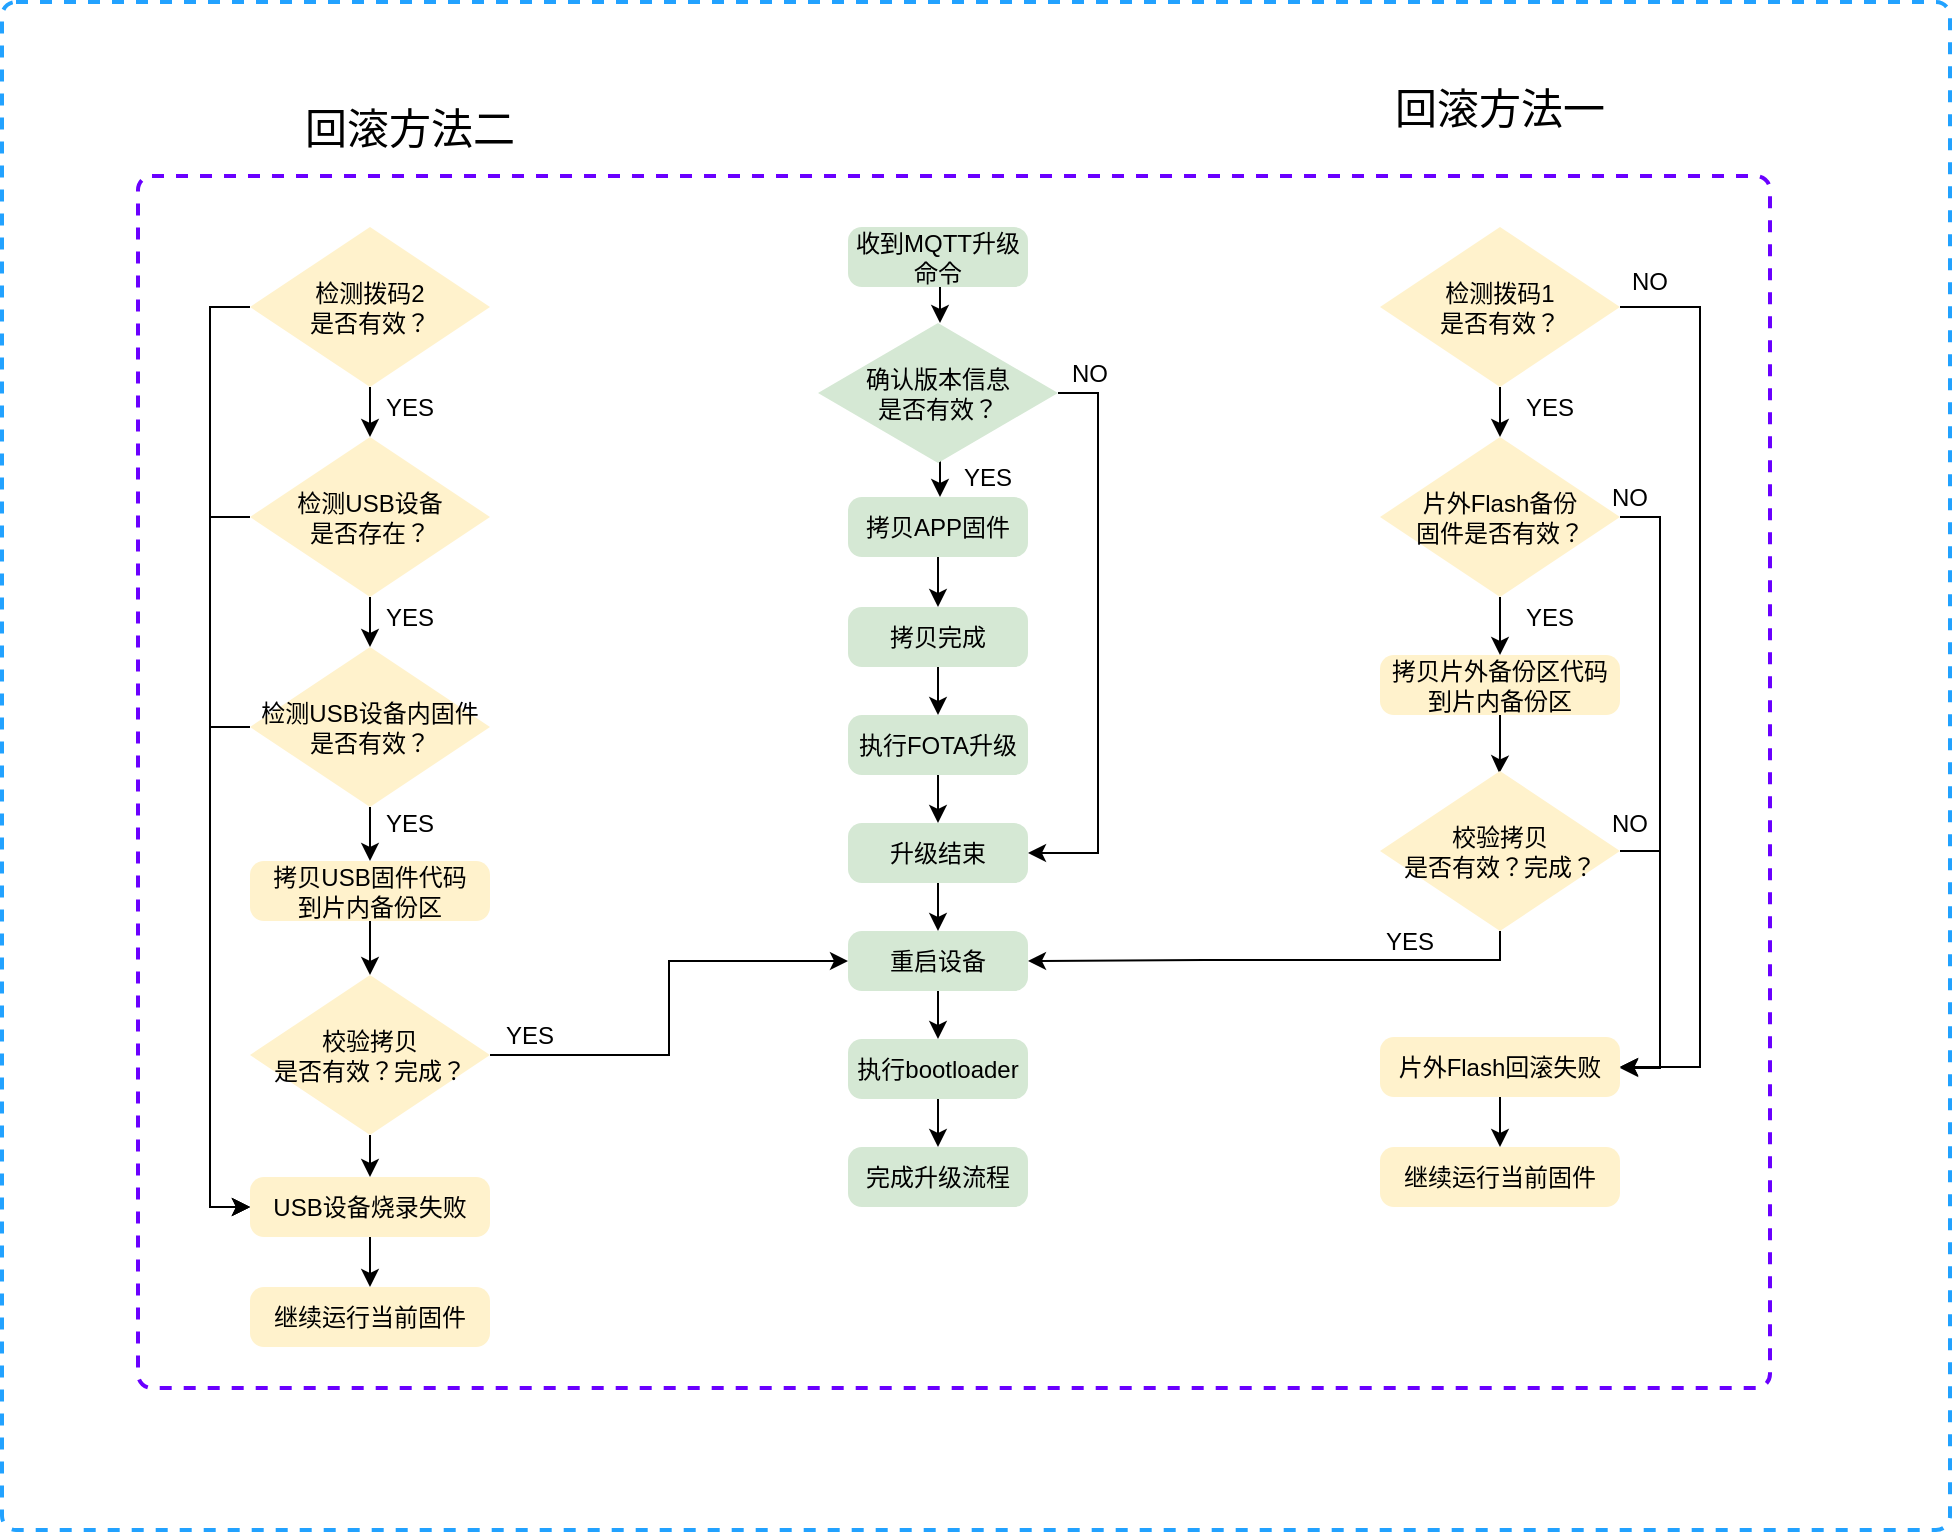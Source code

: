 <mxfile version="11.3.1" type="github" pages="1"><diagram id="hoP0Y5qrXKGFanmfK_o8" name="第 1 页"><mxGraphModel dx="2583" dy="1458" grid="1" gridSize="10" guides="1" tooltips="1" connect="1" arrows="1" fold="1" page="1" pageScale="1" pageWidth="1169" pageHeight="827" math="0" shadow="0"><root><mxCell id="0"/><mxCell id="1" parent="0"/><mxCell id="7FgaX-dax7C4xOpktvwq-28" value="" style="edgeStyle=orthogonalEdgeStyle;rounded=0;orthogonalLoop=1;jettySize=auto;html=1;entryX=0.5;entryY=0;entryDx=0;entryDy=0;" edge="1" parent="1"><mxGeometry relative="1" as="geometry"><mxPoint x="585" y="259.5" as="sourcePoint"/><mxPoint x="585" y="284.5" as="targetPoint"/></mxGeometry></mxCell><mxCell id="7FgaX-dax7C4xOpktvwq-29" value="" style="edgeStyle=orthogonalEdgeStyle;rounded=0;orthogonalLoop=1;jettySize=auto;html=1;entryX=0.5;entryY=0;entryDx=0;entryDy=0;" edge="1" parent="1"><mxGeometry relative="1" as="geometry"><mxPoint x="585" y="172.5" as="sourcePoint"/><mxPoint x="585" y="197.5" as="targetPoint"/></mxGeometry></mxCell><mxCell id="7FgaX-dax7C4xOpktvwq-64" style="edgeStyle=orthogonalEdgeStyle;rounded=0;orthogonalLoop=1;jettySize=auto;html=1;entryX=1;entryY=0.5;entryDx=0;entryDy=0;exitX=1;exitY=0.5;exitDx=0;exitDy=0;" edge="1" parent="1" source="7FgaX-dax7C4xOpktvwq-33" target="7FgaX-dax7C4xOpktvwq-60"><mxGeometry relative="1" as="geometry"><Array as="points"><mxPoint x="965" y="190"/><mxPoint x="965" y="570"/></Array></mxGeometry></mxCell><mxCell id="7FgaX-dax7C4xOpktvwq-13" value="" style="rounded=1;whiteSpace=wrap;html=1;absoluteArcSize=1;arcSize=14;strokeWidth=2;fontSize=9;dashed=1;fillColor=none;strokeColor=#6a00ff;fontColor=#ffffff;" vertex="1" parent="1"><mxGeometry x="184" y="124" width="816" height="606" as="geometry"/></mxCell><mxCell id="7FgaX-dax7C4xOpktvwq-14" value="&lt;font style=&quot;font-size: 21px&quot;&gt;回滚方法一&lt;/font&gt;" style="text;html=1;strokeColor=none;fillColor=none;align=center;verticalAlign=middle;whiteSpace=wrap;rounded=0;dashed=1;fontSize=9;" vertex="1" parent="1"><mxGeometry x="785" y="79.5" width="160" height="20" as="geometry"/></mxCell><mxCell id="7FgaX-dax7C4xOpktvwq-18" value="收到MQTT升级命令" style="rounded=1;whiteSpace=wrap;html=1;absoluteArcSize=1;arcSize=14;strokeWidth=2;fillColor=#d5e8d4;strokeColor=none;" vertex="1" parent="1"><mxGeometry x="539" y="149.5" width="90" height="30" as="geometry"/></mxCell><mxCell id="7FgaX-dax7C4xOpktvwq-27" value="" style="edgeStyle=orthogonalEdgeStyle;rounded=0;orthogonalLoop=1;jettySize=auto;html=1;entryX=0.5;entryY=0;entryDx=0;entryDy=0;" edge="1" parent="1" source="7FgaX-dax7C4xOpktvwq-19" target="7FgaX-dax7C4xOpktvwq-22"><mxGeometry relative="1" as="geometry"/></mxCell><mxCell id="7FgaX-dax7C4xOpktvwq-19" value="拷贝APP固件" style="rounded=1;whiteSpace=wrap;html=1;absoluteArcSize=1;arcSize=14;strokeWidth=2;fillColor=#d5e8d4;strokeColor=none;" vertex="1" parent="1"><mxGeometry x="539" y="284.5" width="90" height="30" as="geometry"/></mxCell><mxCell id="7FgaX-dax7C4xOpktvwq-39" style="edgeStyle=orthogonalEdgeStyle;rounded=0;orthogonalLoop=1;jettySize=auto;html=1;exitX=1;exitY=0.5;exitDx=0;exitDy=0;entryX=1;entryY=0.5;entryDx=0;entryDy=0;" edge="1" parent="1" source="7FgaX-dax7C4xOpktvwq-20" target="7FgaX-dax7C4xOpktvwq-24"><mxGeometry relative="1" as="geometry"/></mxCell><mxCell id="7FgaX-dax7C4xOpktvwq-20" value="确认版本信息&lt;br&gt;是否有效？" style="rhombus;whiteSpace=wrap;html=1;fillColor=#d5e8d4;strokeColor=none;" vertex="1" parent="1"><mxGeometry x="524" y="197.5" width="120" height="70" as="geometry"/></mxCell><mxCell id="7FgaX-dax7C4xOpktvwq-30" value="" style="edgeStyle=orthogonalEdgeStyle;rounded=0;orthogonalLoop=1;jettySize=auto;html=1;" edge="1" parent="1" source="7FgaX-dax7C4xOpktvwq-22" target="7FgaX-dax7C4xOpktvwq-23"><mxGeometry relative="1" as="geometry"/></mxCell><mxCell id="7FgaX-dax7C4xOpktvwq-22" value="拷贝完成" style="rounded=1;whiteSpace=wrap;html=1;absoluteArcSize=1;arcSize=14;strokeWidth=2;fillColor=#d5e8d4;strokeColor=none;" vertex="1" parent="1"><mxGeometry x="539" y="339.5" width="90" height="30" as="geometry"/></mxCell><mxCell id="7FgaX-dax7C4xOpktvwq-35" value="" style="edgeStyle=orthogonalEdgeStyle;rounded=0;orthogonalLoop=1;jettySize=auto;html=1;entryX=0.5;entryY=0;entryDx=0;entryDy=0;" edge="1" parent="1" source="7FgaX-dax7C4xOpktvwq-23" target="7FgaX-dax7C4xOpktvwq-24"><mxGeometry relative="1" as="geometry"><mxPoint x="584" y="503.5" as="targetPoint"/></mxGeometry></mxCell><mxCell id="7FgaX-dax7C4xOpktvwq-23" value="执行FOTA升级" style="rounded=1;whiteSpace=wrap;html=1;absoluteArcSize=1;arcSize=14;strokeWidth=2;fillColor=#d5e8d4;strokeColor=none;" vertex="1" parent="1"><mxGeometry x="539" y="393.5" width="90" height="30" as="geometry"/></mxCell><mxCell id="7FgaX-dax7C4xOpktvwq-49" value="" style="edgeStyle=orthogonalEdgeStyle;rounded=0;orthogonalLoop=1;jettySize=auto;html=1;entryX=0.5;entryY=0;entryDx=0;entryDy=0;" edge="1" parent="1" source="7FgaX-dax7C4xOpktvwq-24" target="7FgaX-dax7C4xOpktvwq-46"><mxGeometry relative="1" as="geometry"/></mxCell><mxCell id="7FgaX-dax7C4xOpktvwq-24" value="升级结束" style="rounded=1;whiteSpace=wrap;html=1;absoluteArcSize=1;arcSize=14;strokeWidth=2;fillColor=#d5e8d4;strokeColor=none;" vertex="1" parent="1"><mxGeometry x="539" y="447.5" width="90" height="30" as="geometry"/></mxCell><mxCell id="7FgaX-dax7C4xOpktvwq-43" value="" style="edgeStyle=orthogonalEdgeStyle;rounded=0;orthogonalLoop=1;jettySize=auto;html=1;" edge="1" parent="1" source="7FgaX-dax7C4xOpktvwq-33" target="7FgaX-dax7C4xOpktvwq-41"><mxGeometry relative="1" as="geometry"/></mxCell><mxCell id="7FgaX-dax7C4xOpktvwq-33" value="检测拨码1&lt;br&gt;是否有效？" style="rhombus;whiteSpace=wrap;html=1;fillColor=#fff2cc;strokeColor=none;" vertex="1" parent="1"><mxGeometry x="805" y="149.5" width="120" height="80" as="geometry"/></mxCell><object label="" id="7FgaX-dax7C4xOpktvwq-45"><mxCell style="edgeStyle=orthogonalEdgeStyle;rounded=0;orthogonalLoop=1;jettySize=auto;html=1;" edge="1" parent="1" source="7FgaX-dax7C4xOpktvwq-41" target="7FgaX-dax7C4xOpktvwq-42"><mxGeometry relative="1" as="geometry"><mxPoint x="865" y="414.5" as="targetPoint"/></mxGeometry></mxCell></object><mxCell id="7FgaX-dax7C4xOpktvwq-62" style="edgeStyle=orthogonalEdgeStyle;rounded=0;orthogonalLoop=1;jettySize=auto;html=1;entryX=1;entryY=0.5;entryDx=0;entryDy=0;exitX=1;exitY=0.5;exitDx=0;exitDy=0;" edge="1" parent="1" source="7FgaX-dax7C4xOpktvwq-41" target="7FgaX-dax7C4xOpktvwq-60"><mxGeometry relative="1" as="geometry"/></mxCell><mxCell id="7FgaX-dax7C4xOpktvwq-41" value="片外Flash备份&lt;br&gt;固件是否有效？" style="rhombus;whiteSpace=wrap;html=1;fillColor=#fff2cc;strokeColor=none;" vertex="1" parent="1"><mxGeometry x="805" y="254.5" width="120" height="80" as="geometry"/></mxCell><mxCell id="7FgaX-dax7C4xOpktvwq-56" value="" style="edgeStyle=orthogonalEdgeStyle;rounded=0;orthogonalLoop=1;jettySize=auto;html=1;entryX=0.5;entryY=0;entryDx=0;entryDy=0;" edge="1" parent="1" source="7FgaX-dax7C4xOpktvwq-42"><mxGeometry relative="1" as="geometry"><mxPoint x="864.667" y="422.667" as="targetPoint"/></mxGeometry></mxCell><mxCell id="7FgaX-dax7C4xOpktvwq-42" value="拷贝片外备份区代码到片内备份区" style="rounded=1;whiteSpace=wrap;html=1;absoluteArcSize=1;arcSize=14;strokeWidth=2;fillColor=#fff2cc;strokeColor=none;" vertex="1" parent="1"><mxGeometry x="805.0" y="363.5" width="120" height="30" as="geometry"/></mxCell><mxCell id="7FgaX-dax7C4xOpktvwq-50" value="" style="edgeStyle=orthogonalEdgeStyle;rounded=0;orthogonalLoop=1;jettySize=auto;html=1;entryX=0.5;entryY=0;entryDx=0;entryDy=0;" edge="1" parent="1" source="7FgaX-dax7C4xOpktvwq-46" target="7FgaX-dax7C4xOpktvwq-47"><mxGeometry relative="1" as="geometry"/></mxCell><mxCell id="7FgaX-dax7C4xOpktvwq-46" value="重启设备" style="rounded=1;whiteSpace=wrap;html=1;absoluteArcSize=1;arcSize=14;strokeWidth=2;fillColor=#d5e8d4;strokeColor=none;" vertex="1" parent="1"><mxGeometry x="539" y="501.5" width="90" height="30" as="geometry"/></mxCell><mxCell id="7FgaX-dax7C4xOpktvwq-53" value="" style="edgeStyle=orthogonalEdgeStyle;rounded=0;orthogonalLoop=1;jettySize=auto;html=1;entryX=0.5;entryY=0;entryDx=0;entryDy=0;" edge="1" parent="1" source="7FgaX-dax7C4xOpktvwq-47" target="7FgaX-dax7C4xOpktvwq-48"><mxGeometry relative="1" as="geometry"><mxPoint x="584" y="665.5" as="targetPoint"/></mxGeometry></mxCell><mxCell id="7FgaX-dax7C4xOpktvwq-47" value="执行bootloader" style="rounded=1;whiteSpace=wrap;html=1;absoluteArcSize=1;arcSize=14;strokeWidth=2;fillColor=#d5e8d4;strokeColor=none;" vertex="1" parent="1"><mxGeometry x="539" y="555.5" width="90" height="30" as="geometry"/></mxCell><mxCell id="7FgaX-dax7C4xOpktvwq-48" value="完成升级流程" style="rounded=1;whiteSpace=wrap;html=1;absoluteArcSize=1;arcSize=14;strokeWidth=2;fillColor=#d5e8d4;strokeColor=none;" vertex="1" parent="1"><mxGeometry x="539" y="609.5" width="90" height="30" as="geometry"/></mxCell><mxCell id="7FgaX-dax7C4xOpktvwq-57" style="edgeStyle=orthogonalEdgeStyle;rounded=0;orthogonalLoop=1;jettySize=auto;html=1;exitX=0.5;exitY=1;exitDx=0;exitDy=0;entryX=1;entryY=0.5;entryDx=0;entryDy=0;" edge="1" parent="1" source="7FgaX-dax7C4xOpktvwq-78" target="7FgaX-dax7C4xOpktvwq-46"><mxGeometry relative="1" as="geometry"><Array as="points"><mxPoint x="865" y="516"/><mxPoint x="717" y="516"/></Array></mxGeometry></mxCell><mxCell id="7FgaX-dax7C4xOpktvwq-66" value="" style="edgeStyle=orthogonalEdgeStyle;rounded=0;orthogonalLoop=1;jettySize=auto;html=1;entryX=0.5;entryY=0;entryDx=0;entryDy=0;" edge="1" parent="1" source="7FgaX-dax7C4xOpktvwq-60" target="7FgaX-dax7C4xOpktvwq-61"><mxGeometry relative="1" as="geometry"><mxPoint x="865.0" y="664.5" as="targetPoint"/></mxGeometry></mxCell><mxCell id="7FgaX-dax7C4xOpktvwq-60" value="片外Flash回滚失败" style="rounded=1;whiteSpace=wrap;html=1;absoluteArcSize=1;arcSize=14;strokeWidth=2;fillColor=#fff2cc;strokeColor=none;" vertex="1" parent="1"><mxGeometry x="805.0" y="554.5" width="120" height="30" as="geometry"/></mxCell><mxCell id="7FgaX-dax7C4xOpktvwq-61" value="继续运行当前固件" style="rounded=1;whiteSpace=wrap;html=1;absoluteArcSize=1;arcSize=14;strokeWidth=2;fillColor=#fff2cc;strokeColor=none;" vertex="1" parent="1"><mxGeometry x="805.0" y="609.5" width="120" height="30" as="geometry"/></mxCell><mxCell id="7FgaX-dax7C4xOpktvwq-67" value="YES" style="text;html=1;strokeColor=none;fillColor=none;align=center;verticalAlign=middle;whiteSpace=wrap;rounded=0;" vertex="1" parent="1"><mxGeometry x="870" y="334.5" width="40" height="20" as="geometry"/></mxCell><mxCell id="7FgaX-dax7C4xOpktvwq-68" value="YES" style="text;html=1;strokeColor=none;fillColor=none;align=center;verticalAlign=middle;whiteSpace=wrap;rounded=0;" vertex="1" parent="1"><mxGeometry x="870" y="229.5" width="40" height="20" as="geometry"/></mxCell><mxCell id="7FgaX-dax7C4xOpktvwq-69" value="YES" style="text;html=1;strokeColor=none;fillColor=none;align=center;verticalAlign=middle;whiteSpace=wrap;rounded=0;" vertex="1" parent="1"><mxGeometry x="589" y="264.5" width="40" height="20" as="geometry"/></mxCell><mxCell id="7FgaX-dax7C4xOpktvwq-70" value="NO" style="text;html=1;strokeColor=none;fillColor=none;align=center;verticalAlign=middle;whiteSpace=wrap;rounded=0;" vertex="1" parent="1"><mxGeometry x="920" y="167" width="40" height="20" as="geometry"/></mxCell><mxCell id="7FgaX-dax7C4xOpktvwq-71" value="NO" style="text;html=1;strokeColor=none;fillColor=none;align=center;verticalAlign=middle;whiteSpace=wrap;rounded=0;" vertex="1" parent="1"><mxGeometry x="640" y="212.5" width="40" height="20" as="geometry"/></mxCell><mxCell id="7FgaX-dax7C4xOpktvwq-72" value="NO" style="text;html=1;strokeColor=none;fillColor=none;align=center;verticalAlign=middle;whiteSpace=wrap;rounded=0;" vertex="1" parent="1"><mxGeometry x="910" y="274.5" width="40" height="20" as="geometry"/></mxCell><mxCell id="7FgaX-dax7C4xOpktvwq-89" style="edgeStyle=orthogonalEdgeStyle;rounded=0;orthogonalLoop=1;jettySize=auto;html=1;" edge="1" parent="1" source="7FgaX-dax7C4xOpktvwq-73" target="7FgaX-dax7C4xOpktvwq-74"><mxGeometry relative="1" as="geometry"/></mxCell><mxCell id="7FgaX-dax7C4xOpktvwq-96" style="edgeStyle=orthogonalEdgeStyle;rounded=0;orthogonalLoop=1;jettySize=auto;html=1;entryX=0;entryY=0.5;entryDx=0;entryDy=0;exitX=0;exitY=0.5;exitDx=0;exitDy=0;" edge="1" parent="1" source="7FgaX-dax7C4xOpktvwq-73" target="7FgaX-dax7C4xOpktvwq-86"><mxGeometry relative="1" as="geometry"><Array as="points"><mxPoint x="220" y="190"/><mxPoint x="220" y="640"/></Array></mxGeometry></mxCell><mxCell id="7FgaX-dax7C4xOpktvwq-73" value="检测拨码2&lt;br&gt;是否有效？" style="rhombus;whiteSpace=wrap;html=1;fillColor=#fff2cc;strokeColor=none;" vertex="1" parent="1"><mxGeometry x="240" y="149.5" width="120" height="80" as="geometry"/></mxCell><mxCell id="7FgaX-dax7C4xOpktvwq-90" style="edgeStyle=orthogonalEdgeStyle;rounded=0;orthogonalLoop=1;jettySize=auto;html=1;entryX=0.5;entryY=0;entryDx=0;entryDy=0;" edge="1" parent="1" source="7FgaX-dax7C4xOpktvwq-74" target="7FgaX-dax7C4xOpktvwq-75"><mxGeometry relative="1" as="geometry"/></mxCell><mxCell id="7FgaX-dax7C4xOpktvwq-97" style="edgeStyle=orthogonalEdgeStyle;rounded=0;orthogonalLoop=1;jettySize=auto;html=1;entryX=0;entryY=0.5;entryDx=0;entryDy=0;exitX=0;exitY=0.5;exitDx=0;exitDy=0;" edge="1" parent="1" source="7FgaX-dax7C4xOpktvwq-74" target="7FgaX-dax7C4xOpktvwq-86"><mxGeometry relative="1" as="geometry"><Array as="points"><mxPoint x="220" y="294"/><mxPoint x="220" y="640"/></Array></mxGeometry></mxCell><mxCell id="7FgaX-dax7C4xOpktvwq-74" value="检测USB设备&lt;br&gt;是否存在？" style="rhombus;whiteSpace=wrap;html=1;fillColor=#fff2cc;strokeColor=none;" vertex="1" parent="1"><mxGeometry x="240" y="254.5" width="120" height="80" as="geometry"/></mxCell><mxCell id="7FgaX-dax7C4xOpktvwq-91" style="edgeStyle=orthogonalEdgeStyle;rounded=0;orthogonalLoop=1;jettySize=auto;html=1;entryX=0.5;entryY=0;entryDx=0;entryDy=0;" edge="1" parent="1" source="7FgaX-dax7C4xOpktvwq-75" target="7FgaX-dax7C4xOpktvwq-76"><mxGeometry relative="1" as="geometry"/></mxCell><mxCell id="7FgaX-dax7C4xOpktvwq-98" style="edgeStyle=orthogonalEdgeStyle;rounded=0;orthogonalLoop=1;jettySize=auto;html=1;exitX=0;exitY=0.5;exitDx=0;exitDy=0;entryX=0;entryY=0.5;entryDx=0;entryDy=0;" edge="1" parent="1" source="7FgaX-dax7C4xOpktvwq-75" target="7FgaX-dax7C4xOpktvwq-86"><mxGeometry relative="1" as="geometry"/></mxCell><mxCell id="7FgaX-dax7C4xOpktvwq-75" value="检测USB设备内固件&lt;br&gt;是否有效？" style="rhombus;whiteSpace=wrap;html=1;fillColor=#fff2cc;strokeColor=none;" vertex="1" parent="1"><mxGeometry x="240" y="359.5" width="120" height="80" as="geometry"/></mxCell><mxCell id="7FgaX-dax7C4xOpktvwq-92" style="edgeStyle=orthogonalEdgeStyle;rounded=0;orthogonalLoop=1;jettySize=auto;html=1;entryX=0.5;entryY=0;entryDx=0;entryDy=0;" edge="1" parent="1" source="7FgaX-dax7C4xOpktvwq-76" target="7FgaX-dax7C4xOpktvwq-83"><mxGeometry relative="1" as="geometry"/></mxCell><mxCell id="7FgaX-dax7C4xOpktvwq-76" value="拷贝USB固件代码&lt;br&gt;到片内备份区" style="rounded=1;whiteSpace=wrap;html=1;absoluteArcSize=1;arcSize=14;strokeWidth=2;fillColor=#fff2cc;strokeColor=none;" vertex="1" parent="1"><mxGeometry x="240.0" y="466.5" width="120" height="30" as="geometry"/></mxCell><mxCell id="7FgaX-dax7C4xOpktvwq-80" style="edgeStyle=orthogonalEdgeStyle;rounded=0;orthogonalLoop=1;jettySize=auto;html=1;exitX=1;exitY=0.5;exitDx=0;exitDy=0;" edge="1" parent="1" source="7FgaX-dax7C4xOpktvwq-78"><mxGeometry relative="1" as="geometry"><mxPoint x="925" y="570" as="targetPoint"/><Array as="points"><mxPoint x="945" y="461"/><mxPoint x="945" y="570"/><mxPoint x="925" y="570"/></Array></mxGeometry></mxCell><mxCell id="7FgaX-dax7C4xOpktvwq-78" value="校验拷贝&lt;br&gt;是否有效？完成？" style="rhombus;whiteSpace=wrap;html=1;fillColor=#fff2cc;strokeColor=none;" vertex="1" parent="1"><mxGeometry x="805" y="421.5" width="120" height="80" as="geometry"/></mxCell><mxCell id="7FgaX-dax7C4xOpktvwq-81" value="YES" style="text;html=1;strokeColor=none;fillColor=none;align=center;verticalAlign=middle;whiteSpace=wrap;rounded=0;" vertex="1" parent="1"><mxGeometry x="800" y="496.5" width="40" height="20" as="geometry"/></mxCell><mxCell id="7FgaX-dax7C4xOpktvwq-82" value="NO" style="text;html=1;strokeColor=none;fillColor=none;align=center;verticalAlign=middle;whiteSpace=wrap;rounded=0;" vertex="1" parent="1"><mxGeometry x="910" y="437.5" width="40" height="20" as="geometry"/></mxCell><mxCell id="7FgaX-dax7C4xOpktvwq-99" style="edgeStyle=orthogonalEdgeStyle;rounded=0;orthogonalLoop=1;jettySize=auto;html=1;entryX=0;entryY=0.5;entryDx=0;entryDy=0;" edge="1" parent="1" source="7FgaX-dax7C4xOpktvwq-83" target="7FgaX-dax7C4xOpktvwq-46"><mxGeometry relative="1" as="geometry"/></mxCell><mxCell id="7FgaX-dax7C4xOpktvwq-100" style="edgeStyle=orthogonalEdgeStyle;rounded=0;orthogonalLoop=1;jettySize=auto;html=1;entryX=0.5;entryY=0;entryDx=0;entryDy=0;" edge="1" parent="1" source="7FgaX-dax7C4xOpktvwq-83" target="7FgaX-dax7C4xOpktvwq-86"><mxGeometry relative="1" as="geometry"/></mxCell><mxCell id="7FgaX-dax7C4xOpktvwq-83" value="校验拷贝&lt;br&gt;是否有效？完成？" style="rhombus;whiteSpace=wrap;html=1;fillColor=#fff2cc;strokeColor=none;" vertex="1" parent="1"><mxGeometry x="240" y="523.5" width="120" height="80" as="geometry"/></mxCell><mxCell id="7FgaX-dax7C4xOpktvwq-95" style="edgeStyle=orthogonalEdgeStyle;rounded=0;orthogonalLoop=1;jettySize=auto;html=1;entryX=0.5;entryY=0;entryDx=0;entryDy=0;" edge="1" parent="1" source="7FgaX-dax7C4xOpktvwq-86" target="7FgaX-dax7C4xOpktvwq-87"><mxGeometry relative="1" as="geometry"/></mxCell><mxCell id="7FgaX-dax7C4xOpktvwq-86" value="USB设备烧录失败" style="rounded=1;whiteSpace=wrap;html=1;absoluteArcSize=1;arcSize=14;strokeWidth=2;fillColor=#fff2cc;strokeColor=none;" vertex="1" parent="1"><mxGeometry x="240.0" y="624.5" width="120" height="30" as="geometry"/></mxCell><mxCell id="7FgaX-dax7C4xOpktvwq-87" value="继续运行当前固件" style="rounded=1;whiteSpace=wrap;html=1;absoluteArcSize=1;arcSize=14;strokeWidth=2;fillColor=#fff2cc;strokeColor=none;" vertex="1" parent="1"><mxGeometry x="240.0" y="679.5" width="120" height="30" as="geometry"/></mxCell><mxCell id="7FgaX-dax7C4xOpktvwq-101" value="YES" style="text;html=1;strokeColor=none;fillColor=none;align=center;verticalAlign=middle;whiteSpace=wrap;rounded=0;" vertex="1" parent="1"><mxGeometry x="360" y="543.5" width="40" height="20" as="geometry"/></mxCell><mxCell id="7FgaX-dax7C4xOpktvwq-102" value="YES" style="text;html=1;strokeColor=none;fillColor=none;align=center;verticalAlign=middle;whiteSpace=wrap;rounded=0;" vertex="1" parent="1"><mxGeometry x="300" y="437.5" width="40" height="20" as="geometry"/></mxCell><mxCell id="7FgaX-dax7C4xOpktvwq-103" value="YES" style="text;html=1;strokeColor=none;fillColor=none;align=center;verticalAlign=middle;whiteSpace=wrap;rounded=0;" vertex="1" parent="1"><mxGeometry x="300" y="334.5" width="40" height="20" as="geometry"/></mxCell><mxCell id="7FgaX-dax7C4xOpktvwq-104" value="YES" style="text;html=1;strokeColor=none;fillColor=none;align=center;verticalAlign=middle;whiteSpace=wrap;rounded=0;" vertex="1" parent="1"><mxGeometry x="300" y="229.5" width="40" height="20" as="geometry"/></mxCell><mxCell id="7FgaX-dax7C4xOpktvwq-105" value="&lt;font style=&quot;font-size: 21px&quot;&gt;回滚方法二&lt;/font&gt;" style="text;html=1;strokeColor=none;fillColor=none;align=center;verticalAlign=middle;whiteSpace=wrap;rounded=0;dashed=1;fontSize=9;" vertex="1" parent="1"><mxGeometry x="240" y="89.5" width="160" height="20" as="geometry"/></mxCell><mxCell id="7FgaX-dax7C4xOpktvwq-106" value="" style="rounded=1;whiteSpace=wrap;html=1;absoluteArcSize=1;arcSize=14;strokeWidth=2;fontSize=9;dashed=1;fillColor=none;strokeColor=#22A2FF;fontColor=#ffffff;" vertex="1" parent="1"><mxGeometry x="116" y="37" width="974" height="764" as="geometry"/></mxCell></root></mxGraphModel></diagram></mxfile>